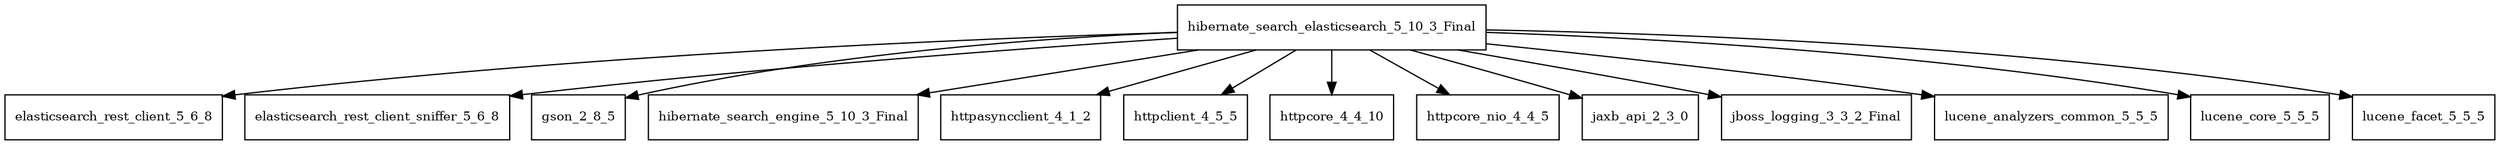 digraph hibernate_search_elasticsearch_5_10_3_Final_dependencies {
  node [shape = box, fontsize=10.0];
  hibernate_search_elasticsearch_5_10_3_Final -> elasticsearch_rest_client_5_6_8;
  hibernate_search_elasticsearch_5_10_3_Final -> elasticsearch_rest_client_sniffer_5_6_8;
  hibernate_search_elasticsearch_5_10_3_Final -> gson_2_8_5;
  hibernate_search_elasticsearch_5_10_3_Final -> hibernate_search_engine_5_10_3_Final;
  hibernate_search_elasticsearch_5_10_3_Final -> httpasyncclient_4_1_2;
  hibernate_search_elasticsearch_5_10_3_Final -> httpclient_4_5_5;
  hibernate_search_elasticsearch_5_10_3_Final -> httpcore_4_4_10;
  hibernate_search_elasticsearch_5_10_3_Final -> httpcore_nio_4_4_5;
  hibernate_search_elasticsearch_5_10_3_Final -> jaxb_api_2_3_0;
  hibernate_search_elasticsearch_5_10_3_Final -> jboss_logging_3_3_2_Final;
  hibernate_search_elasticsearch_5_10_3_Final -> lucene_analyzers_common_5_5_5;
  hibernate_search_elasticsearch_5_10_3_Final -> lucene_core_5_5_5;
  hibernate_search_elasticsearch_5_10_3_Final -> lucene_facet_5_5_5;
}
